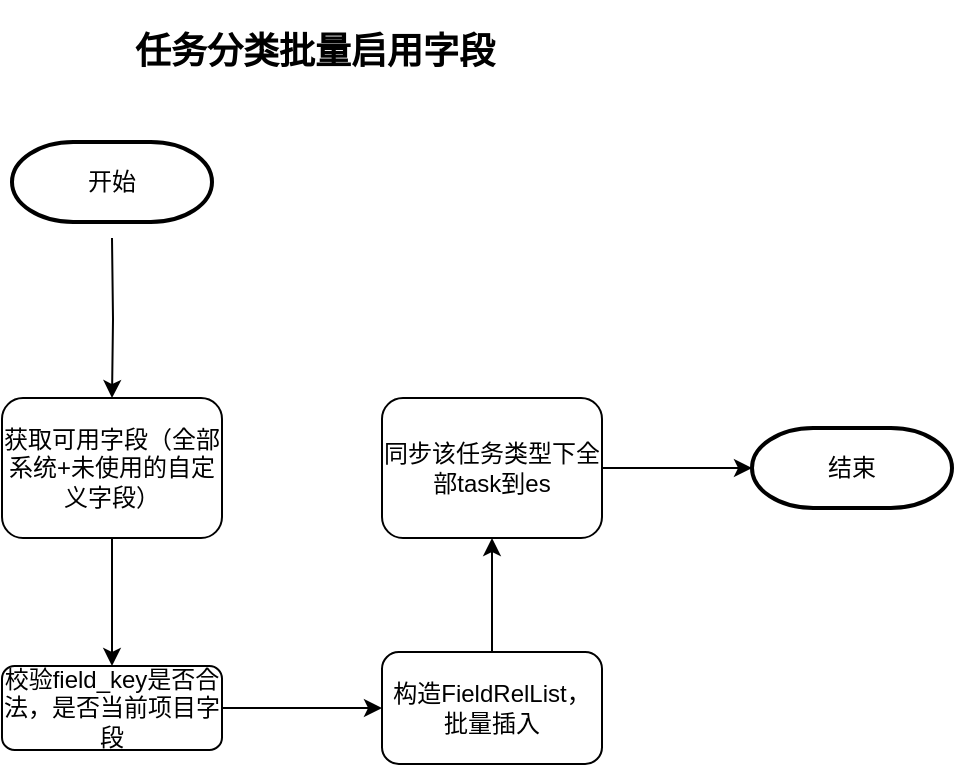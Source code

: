 <mxfile version="13.3.0" type="github" pages="4">
  <diagram id="8ww4kMy-OGokvhHyVhnX" name="Page-1">
    <mxGraphModel dx="946" dy="543" grid="1" gridSize="10" guides="1" tooltips="1" connect="1" arrows="1" fold="1" page="1" pageScale="1" pageWidth="827" pageHeight="1169" math="0" shadow="0">
      <root>
        <mxCell id="0" />
        <mxCell id="1" parent="0" />
        <mxCell id="M42jQ0rT6yA7p7nZOS12-2" value="开始" style="strokeWidth=2;html=1;shape=mxgraph.flowchart.terminator;whiteSpace=wrap;" parent="1" vertex="1">
          <mxGeometry x="60" y="102" width="100" height="40" as="geometry" />
        </mxCell>
        <mxCell id="M42jQ0rT6yA7p7nZOS12-65" style="edgeStyle=orthogonalEdgeStyle;rounded=0;orthogonalLoop=1;jettySize=auto;html=1;exitX=0.5;exitY=0;exitDx=0;exitDy=0;entryX=0.5;entryY=0;entryDx=0;entryDy=0;startSize=5;endSize=2;" parent="1" edge="1">
          <mxGeometry relative="1" as="geometry">
            <Array as="points">
              <mxPoint x="464" y="50" />
              <mxPoint x="810" y="50" />
            </Array>
            <mxPoint x="466.5" y="100" as="sourcePoint" />
          </mxGeometry>
        </mxCell>
        <mxCell id="OxR8u_R1TsU7xB-B9-50-8" value="" style="edgeStyle=orthogonalEdgeStyle;rounded=0;orthogonalLoop=1;jettySize=auto;html=1;" parent="1" target="OxR8u_R1TsU7xB-B9-50-7" edge="1">
          <mxGeometry relative="1" as="geometry">
            <mxPoint x="110" y="150" as="sourcePoint" />
          </mxGeometry>
        </mxCell>
        <mxCell id="OxR8u_R1TsU7xB-B9-50-10" value="" style="edgeStyle=orthogonalEdgeStyle;rounded=0;orthogonalLoop=1;jettySize=auto;html=1;" parent="1" source="OxR8u_R1TsU7xB-B9-50-7" target="OxR8u_R1TsU7xB-B9-50-9" edge="1">
          <mxGeometry relative="1" as="geometry" />
        </mxCell>
        <mxCell id="OxR8u_R1TsU7xB-B9-50-7" value="获取可用字段（全部系统+未使用的自定义字段）" style="rounded=1;whiteSpace=wrap;html=1;" parent="1" vertex="1">
          <mxGeometry x="55" y="230" width="110" height="70" as="geometry" />
        </mxCell>
        <mxCell id="pND4i8yrlHbNQ3pa0ol_-3" value="" style="edgeStyle=orthogonalEdgeStyle;rounded=0;orthogonalLoop=1;jettySize=auto;html=1;" parent="1" source="OxR8u_R1TsU7xB-B9-50-9" target="pND4i8yrlHbNQ3pa0ol_-2" edge="1">
          <mxGeometry relative="1" as="geometry" />
        </mxCell>
        <mxCell id="OxR8u_R1TsU7xB-B9-50-9" value="校验field_key是否合法，是否当前项目字段" style="rounded=1;whiteSpace=wrap;html=1;" parent="1" vertex="1">
          <mxGeometry x="55" y="364" width="110" height="42" as="geometry" />
        </mxCell>
        <mxCell id="pND4i8yrlHbNQ3pa0ol_-5" value="" style="edgeStyle=orthogonalEdgeStyle;rounded=0;orthogonalLoop=1;jettySize=auto;html=1;" parent="1" source="pND4i8yrlHbNQ3pa0ol_-2" target="pND4i8yrlHbNQ3pa0ol_-4" edge="1">
          <mxGeometry relative="1" as="geometry" />
        </mxCell>
        <mxCell id="pND4i8yrlHbNQ3pa0ol_-2" value="构造FieldRelList，批量插入" style="rounded=1;whiteSpace=wrap;html=1;" parent="1" vertex="1">
          <mxGeometry x="245" y="357" width="110" height="56" as="geometry" />
        </mxCell>
        <mxCell id="ZPGcMv7oUMxm7xbSEC-z-1" value="" style="edgeStyle=orthogonalEdgeStyle;rounded=0;orthogonalLoop=1;jettySize=auto;html=1;" parent="1" source="pND4i8yrlHbNQ3pa0ol_-4" target="pND4i8yrlHbNQ3pa0ol_-26" edge="1">
          <mxGeometry relative="1" as="geometry" />
        </mxCell>
        <mxCell id="pND4i8yrlHbNQ3pa0ol_-4" value="同步该任务类型下全部task到es" style="rounded=1;whiteSpace=wrap;html=1;" parent="1" vertex="1">
          <mxGeometry x="245" y="230" width="110" height="70" as="geometry" />
        </mxCell>
        <mxCell id="pND4i8yrlHbNQ3pa0ol_-11" value="" style="edgeStyle=orthogonalEdgeStyle;rounded=0;orthogonalLoop=1;jettySize=auto;html=1;" parent="1" edge="1">
          <mxGeometry relative="1" as="geometry">
            <mxPoint x="355" y="122" as="sourcePoint" />
          </mxGeometry>
        </mxCell>
        <mxCell id="pND4i8yrlHbNQ3pa0ol_-34" value="" style="edgeStyle=orthogonalEdgeStyle;rounded=0;orthogonalLoop=1;jettySize=auto;html=1;" parent="1" edge="1">
          <mxGeometry relative="1" as="geometry">
            <mxPoint x="490" y="150" as="sourcePoint" />
          </mxGeometry>
        </mxCell>
        <mxCell id="pND4i8yrlHbNQ3pa0ol_-15" value="&lt;h2&gt;任务分类批量启用字段&lt;/h2&gt;" style="text;html=1;align=center;verticalAlign=middle;resizable=0;points=[];autosize=1;" parent="1" vertex="1">
          <mxGeometry x="126" y="32" width="170" height="50" as="geometry" />
        </mxCell>
        <mxCell id="pND4i8yrlHbNQ3pa0ol_-26" value="结束" style="strokeWidth=2;html=1;shape=mxgraph.flowchart.terminator;whiteSpace=wrap;" parent="1" vertex="1">
          <mxGeometry x="430" y="245" width="100" height="40" as="geometry" />
        </mxCell>
      </root>
    </mxGraphModel>
  </diagram>
  <diagram id="x5WwQ41c907MMuJBFhl2" name="第 2 页">
    <mxGraphModel dx="946" dy="543" grid="1" gridSize="10" guides="1" tooltips="1" connect="1" arrows="1" fold="1" page="1" pageScale="1" pageWidth="827" pageHeight="1169" math="0" shadow="0">
      <root>
        <mxCell id="gtI7pecNNH2SfoeVNV7F-0" />
        <mxCell id="gtI7pecNNH2SfoeVNV7F-1" parent="gtI7pecNNH2SfoeVNV7F-0" />
        <mxCell id="gtI7pecNNH2SfoeVNV7F-2" value="开始" style="strokeWidth=2;html=1;shape=mxgraph.flowchart.terminator;whiteSpace=wrap;" parent="gtI7pecNNH2SfoeVNV7F-1" vertex="1">
          <mxGeometry x="60" y="102" width="100" height="40" as="geometry" />
        </mxCell>
        <mxCell id="gtI7pecNNH2SfoeVNV7F-3" value="" style="edgeStyle=orthogonalEdgeStyle;rounded=0;orthogonalLoop=1;jettySize=auto;html=1;" parent="gtI7pecNNH2SfoeVNV7F-1" target="gtI7pecNNH2SfoeVNV7F-5" edge="1">
          <mxGeometry relative="1" as="geometry">
            <mxPoint x="110" y="150" as="sourcePoint" />
          </mxGeometry>
        </mxCell>
        <mxCell id="gtI7pecNNH2SfoeVNV7F-4" value="" style="edgeStyle=orthogonalEdgeStyle;rounded=0;orthogonalLoop=1;jettySize=auto;html=1;" parent="gtI7pecNNH2SfoeVNV7F-1" source="gtI7pecNNH2SfoeVNV7F-5" target="gtI7pecNNH2SfoeVNV7F-7" edge="1">
          <mxGeometry relative="1" as="geometry" />
        </mxCell>
        <mxCell id="gtI7pecNNH2SfoeVNV7F-5" value="校验项目、字段名称、字段item非空合法等" style="rounded=1;whiteSpace=wrap;html=1;" parent="gtI7pecNNH2SfoeVNV7F-1" vertex="1">
          <mxGeometry x="55" y="230" width="110" height="70" as="geometry" />
        </mxCell>
        <mxCell id="gtI7pecNNH2SfoeVNV7F-6" value="" style="edgeStyle=orthogonalEdgeStyle;rounded=0;orthogonalLoop=1;jettySize=auto;html=1;" parent="gtI7pecNNH2SfoeVNV7F-1" source="gtI7pecNNH2SfoeVNV7F-7" target="gtI7pecNNH2SfoeVNV7F-9" edge="1">
          <mxGeometry relative="1" as="geometry" />
        </mxCell>
        <mxCell id="gtI7pecNNH2SfoeVNV7F-7" value="构造FieldDef，FieldItemList等信息" style="rounded=1;whiteSpace=wrap;html=1;" parent="gtI7pecNNH2SfoeVNV7F-1" vertex="1">
          <mxGeometry x="55" y="364" width="110" height="42" as="geometry" />
        </mxCell>
        <mxCell id="gtI7pecNNH2SfoeVNV7F-8" value="" style="edgeStyle=orthogonalEdgeStyle;rounded=0;orthogonalLoop=1;jettySize=auto;html=1;" parent="gtI7pecNNH2SfoeVNV7F-1" source="gtI7pecNNH2SfoeVNV7F-9" target="gtI7pecNNH2SfoeVNV7F-11" edge="1">
          <mxGeometry relative="1" as="geometry" />
        </mxCell>
        <mxCell id="gtI7pecNNH2SfoeVNV7F-9" value="新建项目自定义字段（insert fieldDef）" style="rounded=1;whiteSpace=wrap;html=1;" parent="gtI7pecNNH2SfoeVNV7F-1" vertex="1">
          <mxGeometry x="245" y="357" width="110" height="56" as="geometry" />
        </mxCell>
        <mxCell id="gtI7pecNNH2SfoeVNV7F-10" style="edgeStyle=orthogonalEdgeStyle;rounded=0;orthogonalLoop=1;jettySize=auto;html=1;exitX=1;exitY=0.5;exitDx=0;exitDy=0;" parent="gtI7pecNNH2SfoeVNV7F-1" source="gtI7pecNNH2SfoeVNV7F-11" target="gtI7pecNNH2SfoeVNV7F-13" edge="1">
          <mxGeometry relative="1" as="geometry" />
        </mxCell>
        <mxCell id="gtI7pecNNH2SfoeVNV7F-11" value="新建fieldItems(fieldKey关联)" style="rounded=1;whiteSpace=wrap;html=1;" parent="gtI7pecNNH2SfoeVNV7F-1" vertex="1">
          <mxGeometry x="245" y="230" width="110" height="70" as="geometry" />
        </mxCell>
        <mxCell id="gtI7pecNNH2SfoeVNV7F-12" value="&lt;h2&gt;新建项目自定义字段&lt;/h2&gt;" style="text;html=1;align=center;verticalAlign=middle;resizable=0;points=[];autosize=1;" parent="gtI7pecNNH2SfoeVNV7F-1" vertex="1">
          <mxGeometry x="121" y="32" width="180" height="50" as="geometry" />
        </mxCell>
        <mxCell id="gtI7pecNNH2SfoeVNV7F-13" value="结束" style="strokeWidth=2;html=1;shape=mxgraph.flowchart.terminator;whiteSpace=wrap;" parent="gtI7pecNNH2SfoeVNV7F-1" vertex="1">
          <mxGeometry x="440" y="245" width="100" height="40" as="geometry" />
        </mxCell>
      </root>
    </mxGraphModel>
  </diagram>
  <diagram id="Gq-j-CIZzpVMhEtyVBeZ" name="第 3 页">
    <mxGraphModel dx="1261" dy="861" grid="1" gridSize="10" guides="1" tooltips="1" connect="1" arrows="1" fold="1" page="1" pageScale="1" pageWidth="827" pageHeight="1169" math="0" shadow="0">
      <root>
        <mxCell id="tEReUP_SssDiK9otTzJF-0" />
        <mxCell id="tEReUP_SssDiK9otTzJF-1" parent="tEReUP_SssDiK9otTzJF-0" />
        <mxCell id="q-Ms-RT8c_bGAQEfRFoj-10" value="&lt;h2&gt;修改任务、状态流转、修改任务分类、修改任务组、重命名任务组&lt;/h2&gt;" style="text;html=1;align=center;verticalAlign=middle;resizable=0;points=[];autosize=1;" vertex="1" parent="tEReUP_SssDiK9otTzJF-1">
          <mxGeometry x="230" y="330" width="540" height="50" as="geometry" />
        </mxCell>
        <mxCell id="q-Ms-RT8c_bGAQEfRFoj-26" value="" style="edgeStyle=orthogonalEdgeStyle;rounded=0;orthogonalLoop=1;jettySize=auto;html=1;" edge="1" parent="tEReUP_SssDiK9otTzJF-1" source="q-Ms-RT8c_bGAQEfRFoj-22">
          <mxGeometry relative="1" as="geometry">
            <mxPoint x="230" y="870" as="targetPoint" />
          </mxGeometry>
        </mxCell>
        <mxCell id="q-Ms-RT8c_bGAQEfRFoj-28" value="否" style="edgeLabel;html=1;align=center;verticalAlign=middle;resizable=0;points=[];" vertex="1" connectable="0" parent="q-Ms-RT8c_bGAQEfRFoj-26">
          <mxGeometry x="-0.275" y="2" relative="1" as="geometry">
            <mxPoint as="offset" />
          </mxGeometry>
        </mxCell>
        <mxCell id="q-Ms-RT8c_bGAQEfRFoj-56" style="edgeStyle=orthogonalEdgeStyle;rounded=0;orthogonalLoop=1;jettySize=auto;html=1;exitX=0.5;exitY=1;exitDx=0;exitDy=0;entryX=0;entryY=0.5;entryDx=0;entryDy=0;" edge="1" parent="tEReUP_SssDiK9otTzJF-1" source="q-Ms-RT8c_bGAQEfRFoj-22" target="q-Ms-RT8c_bGAQEfRFoj-31">
          <mxGeometry relative="1" as="geometry" />
        </mxCell>
        <mxCell id="q-Ms-RT8c_bGAQEfRFoj-57" value="是" style="edgeLabel;html=1;align=center;verticalAlign=middle;resizable=0;points=[];" vertex="1" connectable="0" parent="q-Ms-RT8c_bGAQEfRFoj-56">
          <mxGeometry x="-0.453" y="1" relative="1" as="geometry">
            <mxPoint as="offset" />
          </mxGeometry>
        </mxCell>
        <mxCell id="q-Ms-RT8c_bGAQEfRFoj-22" value="是否修改状态" style="rhombus;whiteSpace=wrap;html=1;" vertex="1" parent="tEReUP_SssDiK9otTzJF-1">
          <mxGeometry x="70" y="830" width="80" height="80" as="geometry" />
        </mxCell>
        <mxCell id="q-Ms-RT8c_bGAQEfRFoj-54" style="edgeStyle=orthogonalEdgeStyle;rounded=0;orthogonalLoop=1;jettySize=auto;html=1;" edge="1" parent="tEReUP_SssDiK9otTzJF-1" source="q-Ms-RT8c_bGAQEfRFoj-31">
          <mxGeometry relative="1" as="geometry">
            <mxPoint x="440" y="870" as="targetPoint" />
          </mxGeometry>
        </mxCell>
        <mxCell id="q-Ms-RT8c_bGAQEfRFoj-31" value="进行流转处理" style="rounded=1;whiteSpace=wrap;html=1;" vertex="1" parent="tEReUP_SssDiK9otTzJF-1">
          <mxGeometry x="210" y="990" width="110" height="42" as="geometry" />
        </mxCell>
        <mxCell id="q-Ms-RT8c_bGAQEfRFoj-38" value="" style="edgeStyle=orthogonalEdgeStyle;rounded=0;orthogonalLoop=1;jettySize=auto;html=1;" edge="1" parent="tEReUP_SssDiK9otTzJF-1" source="q-Ms-RT8c_bGAQEfRFoj-36">
          <mxGeometry relative="1" as="geometry">
            <mxPoint x="270" y="750" as="targetPoint" />
          </mxGeometry>
        </mxCell>
        <mxCell id="q-Ms-RT8c_bGAQEfRFoj-39" value="是" style="edgeLabel;html=1;align=center;verticalAlign=middle;resizable=0;points=[];" vertex="1" connectable="0" parent="q-Ms-RT8c_bGAQEfRFoj-38">
          <mxGeometry x="-0.25" y="1" relative="1" as="geometry">
            <mxPoint as="offset" />
          </mxGeometry>
        </mxCell>
        <mxCell id="q-Ms-RT8c_bGAQEfRFoj-48" value="" style="edgeStyle=orthogonalEdgeStyle;rounded=0;orthogonalLoop=1;jettySize=auto;html=1;" edge="1" parent="tEReUP_SssDiK9otTzJF-1" source="q-Ms-RT8c_bGAQEfRFoj-36">
          <mxGeometry relative="1" as="geometry">
            <mxPoint x="470" y="870" as="targetPoint" />
          </mxGeometry>
        </mxCell>
        <mxCell id="q-Ms-RT8c_bGAQEfRFoj-49" value="否" style="edgeLabel;html=1;align=center;verticalAlign=middle;resizable=0;points=[];" vertex="1" connectable="0" parent="q-Ms-RT8c_bGAQEfRFoj-48">
          <mxGeometry x="0.053" y="-1" relative="1" as="geometry">
            <mxPoint as="offset" />
          </mxGeometry>
        </mxCell>
        <mxCell id="q-Ms-RT8c_bGAQEfRFoj-36" value="是否修改任务分类" style="rhombus;whiteSpace=wrap;html=1;" vertex="1" parent="tEReUP_SssDiK9otTzJF-1">
          <mxGeometry x="230" y="830" width="80" height="80" as="geometry" />
        </mxCell>
        <mxCell id="q-Ms-RT8c_bGAQEfRFoj-55" style="edgeStyle=orthogonalEdgeStyle;rounded=0;orthogonalLoop=1;jettySize=auto;html=1;exitX=1;exitY=0.5;exitDx=0;exitDy=0;" edge="1" parent="tEReUP_SssDiK9otTzJF-1" source="q-Ms-RT8c_bGAQEfRFoj-40">
          <mxGeometry relative="1" as="geometry">
            <mxPoint x="440" y="860" as="targetPoint" />
          </mxGeometry>
        </mxCell>
        <mxCell id="q-Ms-RT8c_bGAQEfRFoj-40" value="修改任务分类（允许顺便修改字段值）&lt;br&gt;1、修改task_class_id&lt;br&gt;2、重置工作流为初始态&lt;br&gt;3、发送修改任务分类事件（处理关联任务、父子任务联动）" style="rounded=1;whiteSpace=wrap;html=1;align=left;" vertex="1" parent="tEReUP_SssDiK9otTzJF-1">
          <mxGeometry x="200" y="690" width="190" height="89" as="geometry" />
        </mxCell>
        <mxCell id="q-Ms-RT8c_bGAQEfRFoj-46" value="" style="edgeStyle=orthogonalEdgeStyle;rounded=0;orthogonalLoop=1;jettySize=auto;html=1;" edge="1" parent="tEReUP_SssDiK9otTzJF-1" source="q-Ms-RT8c_bGAQEfRFoj-43" target="q-Ms-RT8c_bGAQEfRFoj-45">
          <mxGeometry relative="1" as="geometry" />
        </mxCell>
        <mxCell id="q-Ms-RT8c_bGAQEfRFoj-43" value="真正修改任务（之前全是为了构造taskBo）&lt;br&gt;1、校验标题长度、校验任务组是否重名、校验子任务修改父任务不能直接指到任务组下&lt;br&gt;2、执行update task表&lt;br&gt;3、同步es、双写、记录日志" style="rounded=1;whiteSpace=wrap;html=1;align=left;" vertex="1" parent="tEReUP_SssDiK9otTzJF-1">
          <mxGeometry x="475" y="830" width="270" height="81" as="geometry" />
        </mxCell>
        <mxCell id="q-Ms-RT8c_bGAQEfRFoj-51" value="" style="edgeStyle=orthogonalEdgeStyle;rounded=0;orthogonalLoop=1;jettySize=auto;html=1;" edge="1" parent="tEReUP_SssDiK9otTzJF-1" source="q-Ms-RT8c_bGAQEfRFoj-45">
          <mxGeometry relative="1" as="geometry">
            <mxPoint x="610" y="460" as="targetPoint" />
          </mxGeometry>
        </mxCell>
        <mxCell id="q-Ms-RT8c_bGAQEfRFoj-45" value="真正修改字段（之前全是为了构造taskBo）&lt;br&gt;1、根据前端传参taskId构造taskBo&lt;br&gt;2、构造需要修改的fieldValues（包含taskBo已有的全部字段值+前端传的需要修改的值）&lt;br&gt;3、校验字段是否存在、校验必填、校验值合法性&lt;br&gt;4、若执行人变更，前执行人自动添加到参与人&lt;br&gt;5、执行update pm_field_value表&lt;br&gt;6、发送修改字段值事件（IM通知）&lt;br&gt;7、记录log" style="rounded=1;whiteSpace=wrap;html=1;align=left;" vertex="1" parent="tEReUP_SssDiK9otTzJF-1">
          <mxGeometry x="450" y="540" width="320" height="132" as="geometry" />
        </mxCell>
        <mxCell id="q-Ms-RT8c_bGAQEfRFoj-52" value="Text" style="text;html=1;align=center;verticalAlign=middle;resizable=0;points=[];autosize=1;" vertex="1" parent="tEReUP_SssDiK9otTzJF-1">
          <mxGeometry x="604" y="524" width="40" height="20" as="geometry" />
        </mxCell>
        <mxCell id="q-Ms-RT8c_bGAQEfRFoj-53" value="结束" style="strokeWidth=2;html=1;shape=mxgraph.flowchart.terminator;whiteSpace=wrap;" vertex="1" parent="tEReUP_SssDiK9otTzJF-1">
          <mxGeometry x="560" y="420" width="100" height="40" as="geometry" />
        </mxCell>
        <mxCell id="qHhPsDldHvucaCUlcxIr-0" value="" style="edgeStyle=orthogonalEdgeStyle;rounded=0;orthogonalLoop=1;jettySize=auto;html=1;" edge="1" parent="tEReUP_SssDiK9otTzJF-1" source="q-Ms-RT8c_bGAQEfRFoj-0" target="q-Ms-RT8c_bGAQEfRFoj-3">
          <mxGeometry relative="1" as="geometry" />
        </mxCell>
        <mxCell id="q-Ms-RT8c_bGAQEfRFoj-0" value="开始" style="strokeWidth=2;html=1;shape=mxgraph.flowchart.terminator;whiteSpace=wrap;" vertex="1" parent="tEReUP_SssDiK9otTzJF-1">
          <mxGeometry x="60" y="350" width="100" height="40" as="geometry" />
        </mxCell>
        <mxCell id="q-Ms-RT8c_bGAQEfRFoj-3" value="校验标题、描述、字段值非空、内容上限" style="rounded=1;whiteSpace=wrap;html=1;" vertex="1" parent="tEReUP_SssDiK9otTzJF-1">
          <mxGeometry x="55" y="420" width="110" height="70" as="geometry" />
        </mxCell>
        <mxCell id="q-Ms-RT8c_bGAQEfRFoj-5" value="汇总字段单独校验（用于统计，防止统计数据异常）" style="rounded=1;whiteSpace=wrap;html=1;" vertex="1" parent="tEReUP_SssDiK9otTzJF-1">
          <mxGeometry x="55" y="513" width="110" height="42" as="geometry" />
        </mxCell>
        <mxCell id="q-Ms-RT8c_bGAQEfRFoj-2" value="" style="edgeStyle=orthogonalEdgeStyle;rounded=0;orthogonalLoop=1;jettySize=auto;html=1;" edge="1" parent="tEReUP_SssDiK9otTzJF-1" source="q-Ms-RT8c_bGAQEfRFoj-3" target="q-Ms-RT8c_bGAQEfRFoj-5">
          <mxGeometry relative="1" as="geometry" />
        </mxCell>
        <mxCell id="q-Ms-RT8c_bGAQEfRFoj-12" value="未分组单独处理" style="rounded=1;whiteSpace=wrap;html=1;" vertex="1" parent="tEReUP_SssDiK9otTzJF-1">
          <mxGeometry x="55" y="590" width="110" height="42" as="geometry" />
        </mxCell>
        <mxCell id="q-Ms-RT8c_bGAQEfRFoj-13" value="" style="edgeStyle=orthogonalEdgeStyle;rounded=0;orthogonalLoop=1;jettySize=auto;html=1;" edge="1" parent="tEReUP_SssDiK9otTzJF-1" source="q-Ms-RT8c_bGAQEfRFoj-5" target="q-Ms-RT8c_bGAQEfRFoj-12">
          <mxGeometry relative="1" as="geometry" />
        </mxCell>
        <mxCell id="q-Ms-RT8c_bGAQEfRFoj-59" style="edgeStyle=orthogonalEdgeStyle;rounded=0;orthogonalLoop=1;jettySize=auto;html=1;exitX=0.5;exitY=1;exitDx=0;exitDy=0;entryX=0.5;entryY=0;entryDx=0;entryDy=0;" edge="1" parent="tEReUP_SssDiK9otTzJF-1" source="q-Ms-RT8c_bGAQEfRFoj-15" target="q-Ms-RT8c_bGAQEfRFoj-22">
          <mxGeometry relative="1" as="geometry" />
        </mxCell>
        <mxCell id="q-Ms-RT8c_bGAQEfRFoj-60" value="开始进入alterTask" style="edgeLabel;html=1;align=center;verticalAlign=middle;resizable=0;points=[];" vertex="1" connectable="0" parent="q-Ms-RT8c_bGAQEfRFoj-59">
          <mxGeometry x="-0.4" y="3" relative="1" as="geometry">
            <mxPoint as="offset" />
          </mxGeometry>
        </mxCell>
        <mxCell id="q-Ms-RT8c_bGAQEfRFoj-15" value="校验任务写权限" style="rounded=1;whiteSpace=wrap;html=1;" vertex="1" parent="tEReUP_SssDiK9otTzJF-1">
          <mxGeometry x="55" y="668" width="110" height="42" as="geometry" />
        </mxCell>
        <mxCell id="q-Ms-RT8c_bGAQEfRFoj-16" value="" style="edgeStyle=orthogonalEdgeStyle;rounded=0;orthogonalLoop=1;jettySize=auto;html=1;" edge="1" parent="tEReUP_SssDiK9otTzJF-1" source="q-Ms-RT8c_bGAQEfRFoj-12" target="q-Ms-RT8c_bGAQEfRFoj-15">
          <mxGeometry relative="1" as="geometry" />
        </mxCell>
        <mxCell id="q-Ms-RT8c_bGAQEfRFoj-65" value="&lt;div style=&quot;text-align: left&quot;&gt;&lt;span style=&quot;font-family: &amp;#34;helvetica&amp;#34;&quot;&gt;todo&lt;/span&gt;&lt;/div&gt;&lt;div style=&quot;text-align: left&quot;&gt;&lt;span style=&quot;font-family: &amp;#34;helvetica&amp;#34;&quot;&gt;1、构造修改字段太麻烦，应该直接取用户修改的字段。目前是source：已有字段值。target：已有字段值+用户传参并集，然后过滤出source和target值不一样的fieldKey（此处需要前端一起修改）&lt;/span&gt;&lt;/div&gt;&lt;span style=&quot;color: rgb(0 , 0 , 0) ; font-family: &amp;#34;helvetica&amp;#34; ; font-size: 12px ; font-style: normal ; font-weight: 400 ; letter-spacing: normal ; text-indent: 0px ; text-transform: none ; word-spacing: 0px ; background-color: rgb(248 , 249 , 250) ; display: inline ; float: none&quot;&gt;&lt;div style=&quot;text-align: left&quot;&gt;2、流转应该单独拆分出来，避免非流转必填字段影响流转&lt;/div&gt;&lt;div style=&quot;text-align: left&quot;&gt;3、任务字段校验有重复，比较混乱，统一提到最前面&lt;/div&gt;&lt;div style=&quot;text-align: left&quot;&gt;4、model转换复杂，因为耦合逻辑过多&lt;/div&gt;&lt;/span&gt;" style="rounded=0;whiteSpace=wrap;html=1;" vertex="1" parent="tEReUP_SssDiK9otTzJF-1">
          <mxGeometry x="700" y="1032" width="350" height="130" as="geometry" />
        </mxCell>
        <mxCell id="m2s9UaB8YKX3Tss0Q1bH-0" value="状态流转&lt;br&gt;1、根据流转填写的字段构造taskBo&lt;br&gt;2、获取流转规则配置&lt;br&gt;3、校验流转必填字段&lt;br&gt;4、校验流转可操作人&lt;br&gt;5、修改field_value status字段值&lt;br&gt;6、IM通知、记录log&lt;br&gt;7、父子任务联动&lt;br&gt;8任务属性修改" style="rounded=1;whiteSpace=wrap;html=1;align=left;" vertex="1" parent="tEReUP_SssDiK9otTzJF-1">
          <mxGeometry x="180" y="970" width="200" height="130" as="geometry" />
        </mxCell>
      </root>
    </mxGraphModel>
  </diagram>
  <diagram id="HSTR-MzBRY47eLDbS1ZB" name="第 4 页">
    <mxGraphModel dx="946" dy="543" grid="1" gridSize="10" guides="1" tooltips="1" connect="1" arrows="1" fold="1" page="1" pageScale="1" pageWidth="827" pageHeight="1169" math="0" shadow="0">
      <root>
        <mxCell id="UfMIAbnwwcieemT6gBBo-0" />
        <mxCell id="UfMIAbnwwcieemT6gBBo-1" parent="UfMIAbnwwcieemT6gBBo-0" />
        <mxCell id="UfMIAbnwwcieemT6gBBo-7" style="edgeStyle=orthogonalEdgeStyle;rounded=0;orthogonalLoop=1;jettySize=auto;html=1;" edge="1" parent="UfMIAbnwwcieemT6gBBo-1" source="UfMIAbnwwcieemT6gBBo-8">
          <mxGeometry relative="1" as="geometry">
            <mxPoint x="440" y="870" as="targetPoint" />
          </mxGeometry>
        </mxCell>
        <mxCell id="UfMIAbnwwcieemT6gBBo-8" value="状态流转&lt;br&gt;1、根据流转填写的字段构造taskBo&lt;br&gt;2、获取流转规则配置&lt;br&gt;3、校验流转必填字段&lt;br&gt;4、校验流转可操作人&lt;br&gt;5、修改field_value status字段值&lt;br&gt;6、IM通知、记录log&lt;br&gt;7、父子任务联动&lt;br&gt;8任务属性修改" style="rounded=1;whiteSpace=wrap;html=1;align=left;" vertex="1" parent="UfMIAbnwwcieemT6gBBo-1">
          <mxGeometry x="190" y="935" width="200" height="130" as="geometry" />
        </mxCell>
        <mxCell id="UfMIAbnwwcieemT6gBBo-9" value="" style="edgeStyle=orthogonalEdgeStyle;rounded=0;orthogonalLoop=1;jettySize=auto;html=1;" edge="1" parent="UfMIAbnwwcieemT6gBBo-1" source="UfMIAbnwwcieemT6gBBo-13">
          <mxGeometry relative="1" as="geometry">
            <mxPoint x="270" y="750" as="targetPoint" />
          </mxGeometry>
        </mxCell>
        <mxCell id="UfMIAbnwwcieemT6gBBo-10" value="是" style="edgeLabel;html=1;align=center;verticalAlign=middle;resizable=0;points=[];" vertex="1" connectable="0" parent="UfMIAbnwwcieemT6gBBo-9">
          <mxGeometry x="-0.25" y="1" relative="1" as="geometry">
            <mxPoint as="offset" />
          </mxGeometry>
        </mxCell>
        <mxCell id="UfMIAbnwwcieemT6gBBo-11" value="" style="edgeStyle=orthogonalEdgeStyle;rounded=0;orthogonalLoop=1;jettySize=auto;html=1;entryX=0;entryY=0.5;entryDx=0;entryDy=0;" edge="1" parent="UfMIAbnwwcieemT6gBBo-1" source="UfMIAbnwwcieemT6gBBo-13" target="UfMIAbnwwcieemT6gBBo-17">
          <mxGeometry relative="1" as="geometry">
            <mxPoint x="470" y="870" as="targetPoint" />
          </mxGeometry>
        </mxCell>
        <mxCell id="UfMIAbnwwcieemT6gBBo-12" value="否" style="edgeLabel;html=1;align=center;verticalAlign=middle;resizable=0;points=[];" vertex="1" connectable="0" parent="UfMIAbnwwcieemT6gBBo-11">
          <mxGeometry x="0.053" y="-1" relative="1" as="geometry">
            <mxPoint as="offset" />
          </mxGeometry>
        </mxCell>
        <mxCell id="UfMIAbnwwcieemT6gBBo-13" value="是否修改任务分类" style="rhombus;whiteSpace=wrap;html=1;" vertex="1" parent="UfMIAbnwwcieemT6gBBo-1">
          <mxGeometry x="230" y="830" width="80" height="80" as="geometry" />
        </mxCell>
        <mxCell id="UfMIAbnwwcieemT6gBBo-14" style="edgeStyle=orthogonalEdgeStyle;rounded=0;orthogonalLoop=1;jettySize=auto;html=1;exitX=1;exitY=0.5;exitDx=0;exitDy=0;" edge="1" parent="UfMIAbnwwcieemT6gBBo-1" source="UfMIAbnwwcieemT6gBBo-15">
          <mxGeometry relative="1" as="geometry">
            <mxPoint x="440" y="860" as="targetPoint" />
          </mxGeometry>
        </mxCell>
        <mxCell id="UfMIAbnwwcieemT6gBBo-15" value="修改任务分类（允许顺便修改字段值）&lt;br&gt;1、修改task_class_id&lt;br&gt;2、重置工作流为初始态&lt;br&gt;3、发送修改任务分类事件（处理关联任务、父子任务联动）" style="rounded=1;whiteSpace=wrap;html=1;align=left;" vertex="1" parent="UfMIAbnwwcieemT6gBBo-1">
          <mxGeometry x="200" y="690" width="190" height="89" as="geometry" />
        </mxCell>
        <mxCell id="UfMIAbnwwcieemT6gBBo-16" value="" style="edgeStyle=orthogonalEdgeStyle;rounded=0;orthogonalLoop=1;jettySize=auto;html=1;" edge="1" parent="UfMIAbnwwcieemT6gBBo-1" source="UfMIAbnwwcieemT6gBBo-17" target="UfMIAbnwwcieemT6gBBo-19">
          <mxGeometry relative="1" as="geometry" />
        </mxCell>
        <mxCell id="UfMIAbnwwcieemT6gBBo-17" value="真正修改任务&lt;br&gt;2、执行update task表&lt;br&gt;3、同步es、双写、记录日志" style="rounded=1;whiteSpace=wrap;html=1;align=left;" vertex="1" parent="UfMIAbnwwcieemT6gBBo-1">
          <mxGeometry x="500" y="829" width="270" height="81" as="geometry" />
        </mxCell>
        <mxCell id="UfMIAbnwwcieemT6gBBo-19" value="真正修改字段&lt;br&gt;1、若执行人变更，前执行人自动添加到参与人&lt;br&gt;2、执行update pm_field_value表&lt;br&gt;3、发送修改字段值事件（IM通知）&lt;br&gt;4、记录log" style="rounded=1;whiteSpace=wrap;html=1;align=left;" vertex="1" parent="UfMIAbnwwcieemT6gBBo-1">
          <mxGeometry x="500" y="660" width="270" height="80" as="geometry" />
        </mxCell>
        <mxCell id="UfMIAbnwwcieemT6gBBo-23" value="" style="edgeStyle=orthogonalEdgeStyle;rounded=0;orthogonalLoop=1;jettySize=auto;html=1;" edge="1" parent="UfMIAbnwwcieemT6gBBo-1" target="UfMIAbnwwcieemT6gBBo-24" source="UfMIAbnwwcieemT6gBBo-22">
          <mxGeometry relative="1" as="geometry">
            <mxPoint x="110" y="218" as="sourcePoint" />
          </mxGeometry>
        </mxCell>
        <mxCell id="UfMIAbnwwcieemT6gBBo-24" value="校验任务写权限" style="rounded=1;whiteSpace=wrap;html=1;" vertex="1" parent="UfMIAbnwwcieemT6gBBo-1">
          <mxGeometry x="62.5" y="420" width="95" height="32" as="geometry" />
        </mxCell>
        <mxCell id="UfMIAbnwwcieemT6gBBo-25" value="汇总字段单独校验（用于统计，防止统计数据异常）" style="rounded=1;whiteSpace=wrap;html=1;" vertex="1" parent="UfMIAbnwwcieemT6gBBo-1">
          <mxGeometry x="55" y="500" width="110" height="42" as="geometry" />
        </mxCell>
        <mxCell id="UfMIAbnwwcieemT6gBBo-26" value="" style="edgeStyle=orthogonalEdgeStyle;rounded=0;orthogonalLoop=1;jettySize=auto;html=1;" edge="1" parent="UfMIAbnwwcieemT6gBBo-1" source="UfMIAbnwwcieemT6gBBo-24" target="UfMIAbnwwcieemT6gBBo-25">
          <mxGeometry relative="1" as="geometry" />
        </mxCell>
        <mxCell id="UfMIAbnwwcieemT6gBBo-27" value="未分组单独处理" style="rounded=1;whiteSpace=wrap;html=1;" vertex="1" parent="UfMIAbnwwcieemT6gBBo-1">
          <mxGeometry x="55" y="580" width="110" height="42" as="geometry" />
        </mxCell>
        <mxCell id="UfMIAbnwwcieemT6gBBo-28" value="" style="edgeStyle=orthogonalEdgeStyle;rounded=0;orthogonalLoop=1;jettySize=auto;html=1;" edge="1" parent="UfMIAbnwwcieemT6gBBo-1" source="UfMIAbnwwcieemT6gBBo-25" target="UfMIAbnwwcieemT6gBBo-27">
          <mxGeometry relative="1" as="geometry" />
        </mxCell>
        <mxCell id="UfMIAbnwwcieemT6gBBo-29" style="edgeStyle=orthogonalEdgeStyle;rounded=0;orthogonalLoop=1;jettySize=auto;html=1;exitX=0.5;exitY=1;exitDx=0;exitDy=0;entryX=0;entryY=0.5;entryDx=0;entryDy=0;" edge="1" parent="UfMIAbnwwcieemT6gBBo-1" source="UfMIAbnwwcieemT6gBBo-31" target="UfMIAbnwwcieemT6gBBo-13">
          <mxGeometry relative="1" as="geometry">
            <mxPoint x="100" y="850" as="targetPoint" />
          </mxGeometry>
        </mxCell>
        <mxCell id="UfMIAbnwwcieemT6gBBo-30" value="开始进入alterTask" style="edgeLabel;html=1;align=center;verticalAlign=middle;resizable=0;points=[];" vertex="1" connectable="0" parent="UfMIAbnwwcieemT6gBBo-29">
          <mxGeometry x="-0.4" y="3" relative="1" as="geometry">
            <mxPoint as="offset" />
          </mxGeometry>
        </mxCell>
        <mxCell id="UfMIAbnwwcieemT6gBBo-31" value="校验修改的task基本属性、字段合法性与必填、修改任务组是否正常" style="rounded=1;whiteSpace=wrap;html=1;" vertex="1" parent="UfMIAbnwwcieemT6gBBo-1">
          <mxGeometry x="60" y="650" width="105" height="60" as="geometry" />
        </mxCell>
        <mxCell id="UfMIAbnwwcieemT6gBBo-32" value="" style="edgeStyle=orthogonalEdgeStyle;rounded=0;orthogonalLoop=1;jettySize=auto;html=1;" edge="1" parent="UfMIAbnwwcieemT6gBBo-1" source="UfMIAbnwwcieemT6gBBo-27" target="UfMIAbnwwcieemT6gBBo-31">
          <mxGeometry relative="1" as="geometry" />
        </mxCell>
        <mxCell id="UfMIAbnwwcieemT6gBBo-35" value="" style="edgeStyle=orthogonalEdgeStyle;rounded=0;orthogonalLoop=1;jettySize=auto;html=1;" edge="1" parent="UfMIAbnwwcieemT6gBBo-1" source="UfMIAbnwwcieemT6gBBo-34" target="UfMIAbnwwcieemT6gBBo-8">
          <mxGeometry relative="1" as="geometry" />
        </mxCell>
        <mxCell id="UfMIAbnwwcieemT6gBBo-34" value="开始" style="strokeWidth=2;html=1;shape=mxgraph.flowchart.terminator;whiteSpace=wrap;" vertex="1" parent="UfMIAbnwwcieemT6gBBo-1">
          <mxGeometry x="20" y="980" width="100" height="40" as="geometry" />
        </mxCell>
        <mxCell id="UfMIAbnwwcieemT6gBBo-21" value="结束" style="strokeWidth=2;html=1;shape=mxgraph.flowchart.terminator;whiteSpace=wrap;" vertex="1" parent="UfMIAbnwwcieemT6gBBo-1">
          <mxGeometry x="585" y="510" width="100" height="40" as="geometry" />
        </mxCell>
        <mxCell id="UfMIAbnwwcieemT6gBBo-36" value="" style="edgeStyle=orthogonalEdgeStyle;rounded=0;orthogonalLoop=1;jettySize=auto;html=1;" edge="1" parent="UfMIAbnwwcieemT6gBBo-1" source="UfMIAbnwwcieemT6gBBo-19" target="UfMIAbnwwcieemT6gBBo-21">
          <mxGeometry relative="1" as="geometry">
            <mxPoint x="610" y="460" as="targetPoint" />
            <mxPoint x="610" y="590" as="sourcePoint" />
          </mxGeometry>
        </mxCell>
        <mxCell id="UfMIAbnwwcieemT6gBBo-22" value="开始" style="strokeWidth=2;html=1;shape=mxgraph.flowchart.terminator;whiteSpace=wrap;" vertex="1" parent="UfMIAbnwwcieemT6gBBo-1">
          <mxGeometry x="60" y="340" width="100" height="40" as="geometry" />
        </mxCell>
      </root>
    </mxGraphModel>
  </diagram>
</mxfile>
